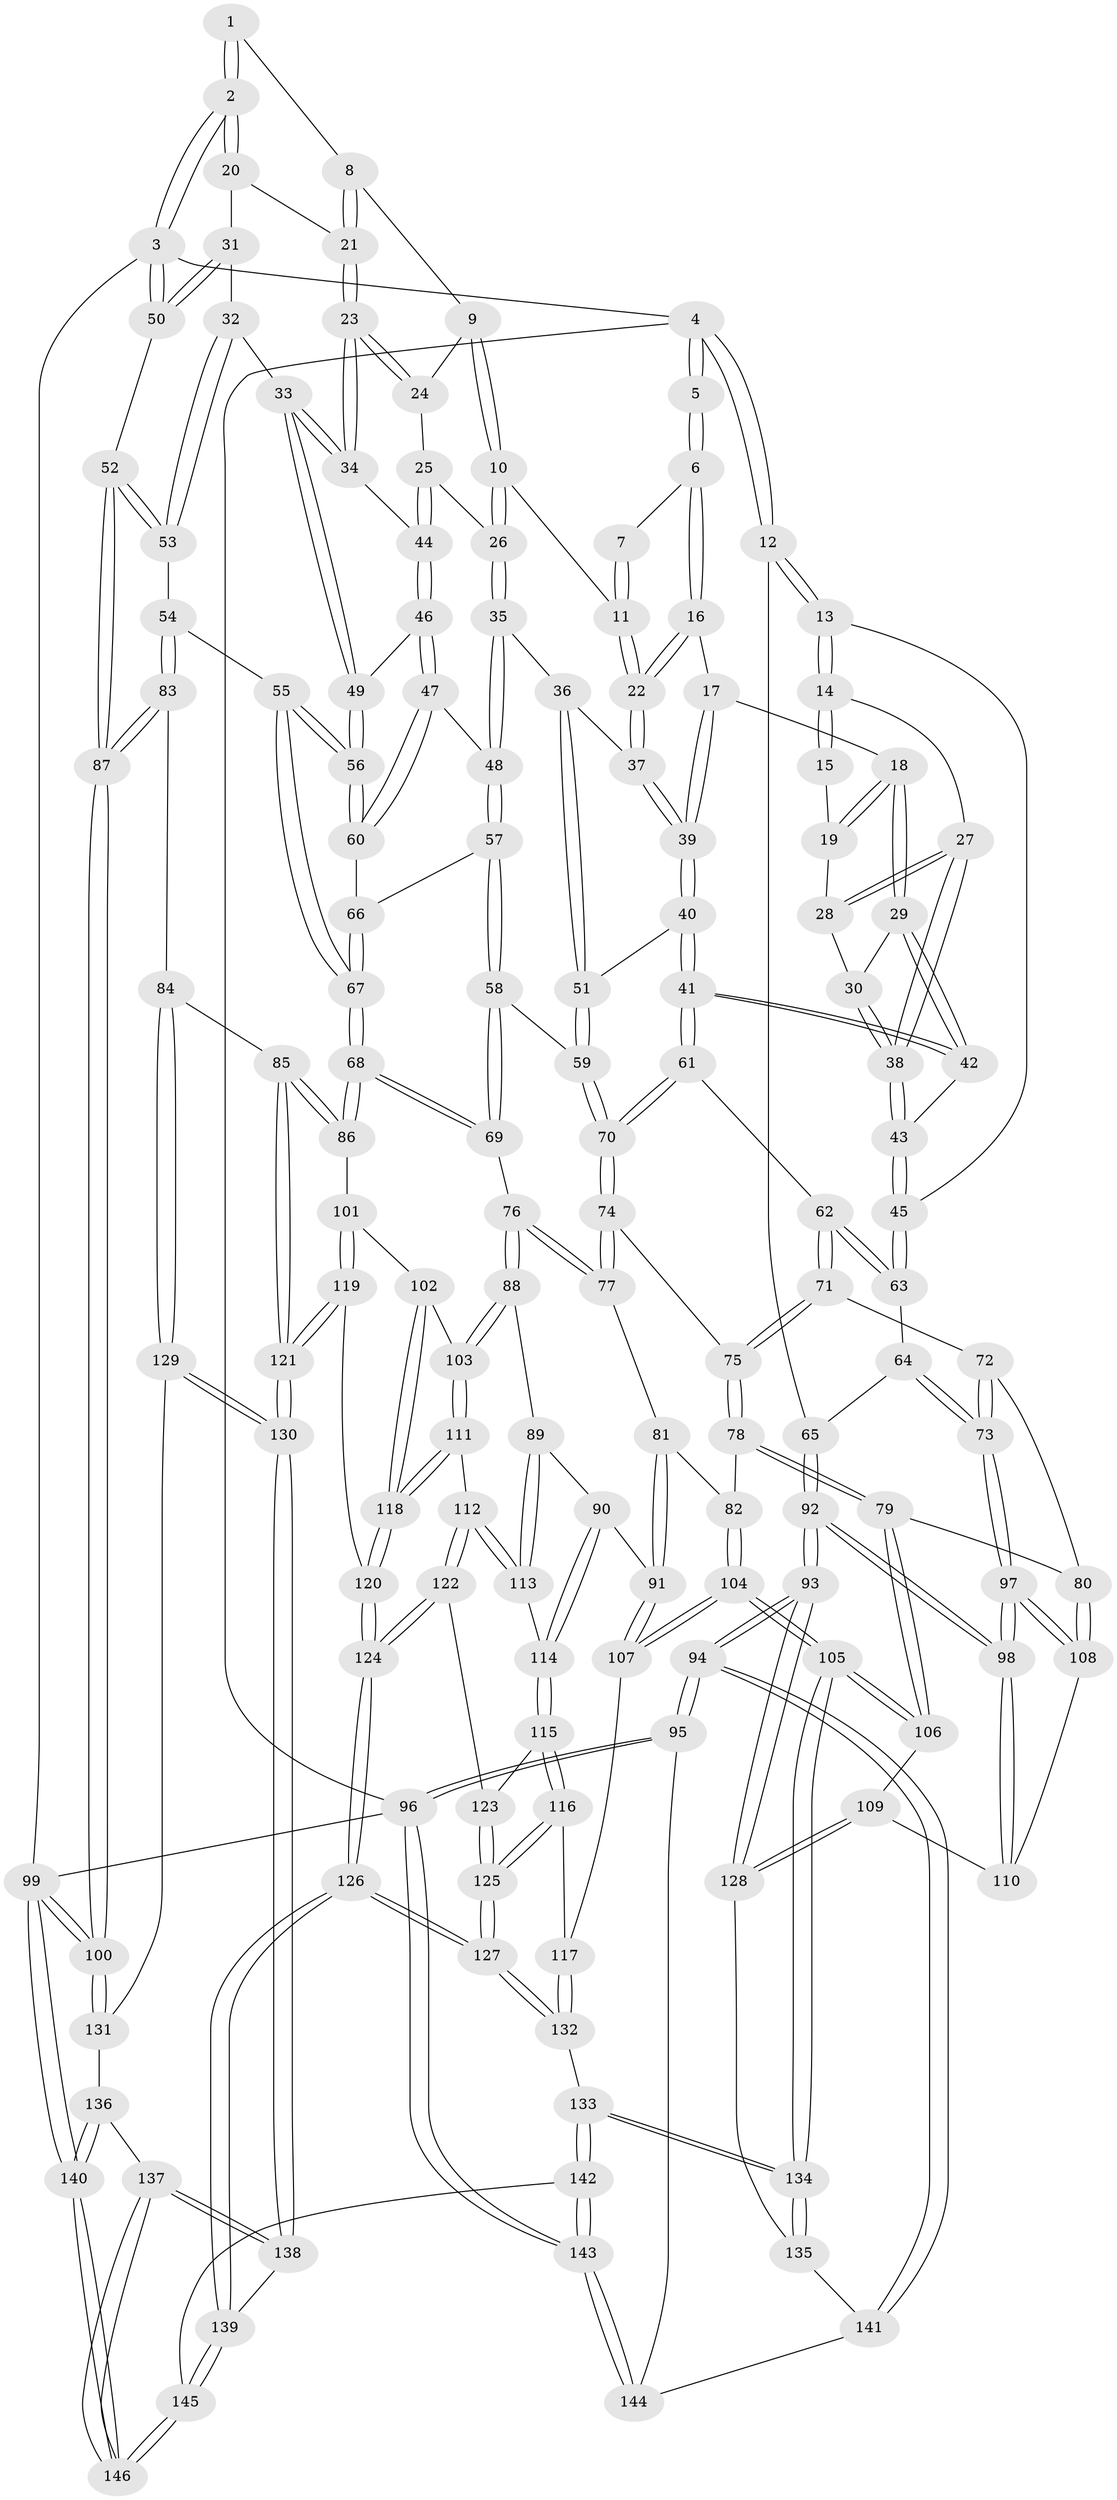 // Generated by graph-tools (version 1.1) at 2025/17/03/09/25 04:17:22]
// undirected, 146 vertices, 362 edges
graph export_dot {
graph [start="1"]
  node [color=gray90,style=filled];
  1 [pos="+0.7217826841171158+0"];
  2 [pos="+1+0"];
  3 [pos="+1+0"];
  4 [pos="+0+0"];
  5 [pos="+0.2094729503976748+0"];
  6 [pos="+0.33002869556991415+0"];
  7 [pos="+0.4592294961512867+0"];
  8 [pos="+0.6965935730593823+0"];
  9 [pos="+0.6675160469158925+0.009530486521869733"];
  10 [pos="+0.5805991107648731+0.0880512636054581"];
  11 [pos="+0.5627931638792548+0.07914223452644396"];
  12 [pos="+0+0.1543230802582812"];
  13 [pos="+0+0.13192472949770123"];
  14 [pos="+0.01655756995769396+0.10906873650377276"];
  15 [pos="+0.20407959154915217+0"];
  16 [pos="+0.366079084716227+0.0330441158749548"];
  17 [pos="+0.26693328567355457+0.11879288915011128"];
  18 [pos="+0.22134839766462436+0.12678027409289075"];
  19 [pos="+0.16143793138403822+0.0870716386111686"];
  20 [pos="+0.8626109031231203+0.07411630948802252"];
  21 [pos="+0.7960379458827801+0.09880573531166935"];
  22 [pos="+0.39503963042290724+0.07589686786344281"];
  23 [pos="+0.7708076219266574+0.14194598549530765"];
  24 [pos="+0.6961154673972025+0.09237192192989861"];
  25 [pos="+0.6502230908966611+0.1583672912698378"];
  26 [pos="+0.5921708178714509+0.16310148740117575"];
  27 [pos="+0.02584083263715609+0.11151999924244452"];
  28 [pos="+0.15140610995218623+0.0940914754827687"];
  29 [pos="+0.20713027846100351+0.16082504239785045"];
  30 [pos="+0.14365199557642838+0.15372410182195217"];
  31 [pos="+0.9034214162861476+0.21043268778758267"];
  32 [pos="+0.8827125134185523+0.22555196824022553"];
  33 [pos="+0.8515111078749378+0.22995101313039268"];
  34 [pos="+0.7691833401586394+0.17079718387430834"];
  35 [pos="+0.5537928096657724+0.23365501218569013"];
  36 [pos="+0.46733500065213784+0.21589994738089435"];
  37 [pos="+0.4128284544719641+0.1618956755250428"];
  38 [pos="+0.1246163577309143+0.19746117168194857"];
  39 [pos="+0.2850281139461135+0.26119547833984363"];
  40 [pos="+0.2685119912020827+0.2882638647809945"];
  41 [pos="+0.2514504407939939+0.2972557229640876"];
  42 [pos="+0.187048979360725+0.26466520653464104"];
  43 [pos="+0.14632305594893769+0.2604714465669563"];
  44 [pos="+0.7308823612512722+0.19290716915809272"];
  45 [pos="+0.11260342543985558+0.27735058512414407"];
  46 [pos="+0.7160380111139012+0.22919520411962846"];
  47 [pos="+0.668913725244471+0.2939869234746336"];
  48 [pos="+0.5598119823219756+0.24454209836234767"];
  49 [pos="+0.8073715034742905+0.29930489648113634"];
  50 [pos="+1+0.12719671252310763"];
  51 [pos="+0.40325027784491124+0.3312346197597895"];
  52 [pos="+1+0.368847265713778"];
  53 [pos="+0.949885827919072+0.41643889209386803"];
  54 [pos="+0.8696730402543336+0.4637211047046062"];
  55 [pos="+0.7686304742273736+0.42067667814064014"];
  56 [pos="+0.7657240903090339+0.4090599219220302"];
  57 [pos="+0.539476527390399+0.3286347077664668"];
  58 [pos="+0.4769003244420221+0.4272689799551923"];
  59 [pos="+0.4350585988834179+0.40320437444263163"];
  60 [pos="+0.6751831940417748+0.3062221446777508"];
  61 [pos="+0.24490705301748425+0.3880639736551947"];
  62 [pos="+0.130261720872534+0.4449988689234202"];
  63 [pos="+0.05095532149206397+0.34371304600781133"];
  64 [pos="+0.03372162643007729+0.34496504609098866"];
  65 [pos="+0+0.29636187398836905"];
  66 [pos="+0.6045779955274402+0.3734827132579555"];
  67 [pos="+0.6214284748514269+0.5232238223091255"];
  68 [pos="+0.6144930530448229+0.5301885506462564"];
  69 [pos="+0.5114540459689467+0.49677344387868944"];
  70 [pos="+0.2944827415423824+0.44917641085381566"];
  71 [pos="+0.12105871024554689+0.4847496317007016"];
  72 [pos="+0.09986889469802984+0.5028819444942649"];
  73 [pos="+0.006585307025293958+0.551892842340011"];
  74 [pos="+0.2945348093136586+0.4752299991106603"];
  75 [pos="+0.20719220337227587+0.5438011171384718"];
  76 [pos="+0.43817477599573007+0.5560087032991227"];
  77 [pos="+0.3379389909757728+0.5398591750979801"];
  78 [pos="+0.20770408287668757+0.5484071820217544"];
  79 [pos="+0.17248684611230375+0.6090502042830422"];
  80 [pos="+0.1502514827073953+0.6132290320856841"];
  81 [pos="+0.32413095462255787+0.563596141945101"];
  82 [pos="+0.2677116834420797+0.6051874239373214"];
  83 [pos="+0.8885619062287397+0.6157503624098306"];
  84 [pos="+0.8536836091981326+0.658315670152458"];
  85 [pos="+0.6764193474361063+0.6104057812333982"];
  86 [pos="+0.6230888127924648+0.5653856586635922"];
  87 [pos="+1+0.6784849419696046"];
  88 [pos="+0.4319034485926846+0.5975682742693378"];
  89 [pos="+0.42425966549127914+0.6176153868498582"];
  90 [pos="+0.3692323937650515+0.6456217959627917"];
  91 [pos="+0.3462220207692346+0.6509958347711747"];
  92 [pos="+0+0.6989481566325544"];
  93 [pos="+0+0.7094039698169241"];
  94 [pos="+0+0.7289444838915249"];
  95 [pos="+0+0.867767325599218"];
  96 [pos="+0+1"];
  97 [pos="+0+0.6339397315269591"];
  98 [pos="+0+0.641239039946888"];
  99 [pos="+1+1"];
  100 [pos="+1+0.7294375530422028"];
  101 [pos="+0.6179976156388539+0.5755457714424355"];
  102 [pos="+0.5613832854329622+0.6384802366489548"];
  103 [pos="+0.5108181522238926+0.6587777744214408"];
  104 [pos="+0.25704334747719493+0.6998460317148489"];
  105 [pos="+0.2555652175027714+0.7006014977342685"];
  106 [pos="+0.2533899408014973+0.7002723407991438"];
  107 [pos="+0.29319349498522107+0.7012835707766523"];
  108 [pos="+0.1500045428736982+0.613403360366449"];
  109 [pos="+0.17137499903666206+0.7178624288599094"];
  110 [pos="+0.1383863301772704+0.6888127241955027"];
  111 [pos="+0.4735816494406249+0.7060098464697705"];
  112 [pos="+0.467526573656108+0.7056060625875502"];
  113 [pos="+0.4359634697707071+0.664027970495754"];
  114 [pos="+0.3930394077469639+0.6986510332627803"];
  115 [pos="+0.3768670131685903+0.7307534331357399"];
  116 [pos="+0.358354099606663+0.736987799099202"];
  117 [pos="+0.3459556198621545+0.7366707967281744"];
  118 [pos="+0.5374741198510483+0.7517105103104734"];
  119 [pos="+0.6079984217341996+0.7706330645008534"];
  120 [pos="+0.5394247355782165+0.7552117833299191"];
  121 [pos="+0.7059361605550405+0.8507495806003901"];
  122 [pos="+0.43718973665613414+0.737576332080802"];
  123 [pos="+0.4327457298221865+0.7395432796141693"];
  124 [pos="+0.4934539897807244+0.8110371208582711"];
  125 [pos="+0.4171155483372293+0.8187983489199103"];
  126 [pos="+0.4532047343722752+0.9035712553736986"];
  127 [pos="+0.43106564730250313+0.89258844086353"];
  128 [pos="+0.13027679115402915+0.7793205760060045"];
  129 [pos="+0.8466671361800236+0.7044580149980674"];
  130 [pos="+0.7084006018925125+0.8541865104939225"];
  131 [pos="+0.8986281874095738+0.7581782384723436"];
  132 [pos="+0.3320703540186487+0.8795114953554809"];
  133 [pos="+0.2689932433941906+0.8929110607695034"];
  134 [pos="+0.24491823757094358+0.8748271511006606"];
  135 [pos="+0.17221813978065184+0.8682092978705308"];
  136 [pos="+0.9148207995748019+0.7942926860935593"];
  137 [pos="+0.7379848795554376+0.9321142041376251"];
  138 [pos="+0.7083814910883428+0.8819993788299761"];
  139 [pos="+0.46823449367145453+0.9230994337884476"];
  140 [pos="+1+1"];
  141 [pos="+0.1208160326069401+0.9014040201273229"];
  142 [pos="+0.23859608996047627+1"];
  143 [pos="+0.16442605913799202+1"];
  144 [pos="+0.10341351810560422+0.9736175648343305"];
  145 [pos="+0.4476225746857562+1"];
  146 [pos="+0.970192596134735+1"];
  1 -- 2;
  1 -- 2;
  1 -- 8;
  2 -- 3;
  2 -- 3;
  2 -- 20;
  2 -- 20;
  3 -- 4;
  3 -- 50;
  3 -- 50;
  3 -- 99;
  4 -- 5;
  4 -- 5;
  4 -- 12;
  4 -- 12;
  4 -- 96;
  5 -- 6;
  5 -- 6;
  6 -- 7;
  6 -- 16;
  6 -- 16;
  7 -- 11;
  7 -- 11;
  8 -- 9;
  8 -- 21;
  8 -- 21;
  9 -- 10;
  9 -- 10;
  9 -- 24;
  10 -- 11;
  10 -- 26;
  10 -- 26;
  11 -- 22;
  11 -- 22;
  12 -- 13;
  12 -- 13;
  12 -- 65;
  13 -- 14;
  13 -- 14;
  13 -- 45;
  14 -- 15;
  14 -- 15;
  14 -- 27;
  15 -- 19;
  16 -- 17;
  16 -- 22;
  16 -- 22;
  17 -- 18;
  17 -- 39;
  17 -- 39;
  18 -- 19;
  18 -- 19;
  18 -- 29;
  18 -- 29;
  19 -- 28;
  20 -- 21;
  20 -- 31;
  21 -- 23;
  21 -- 23;
  22 -- 37;
  22 -- 37;
  23 -- 24;
  23 -- 24;
  23 -- 34;
  23 -- 34;
  24 -- 25;
  25 -- 26;
  25 -- 44;
  25 -- 44;
  26 -- 35;
  26 -- 35;
  27 -- 28;
  27 -- 28;
  27 -- 38;
  27 -- 38;
  28 -- 30;
  29 -- 30;
  29 -- 42;
  29 -- 42;
  30 -- 38;
  30 -- 38;
  31 -- 32;
  31 -- 50;
  31 -- 50;
  32 -- 33;
  32 -- 53;
  32 -- 53;
  33 -- 34;
  33 -- 34;
  33 -- 49;
  33 -- 49;
  34 -- 44;
  35 -- 36;
  35 -- 48;
  35 -- 48;
  36 -- 37;
  36 -- 51;
  36 -- 51;
  37 -- 39;
  37 -- 39;
  38 -- 43;
  38 -- 43;
  39 -- 40;
  39 -- 40;
  40 -- 41;
  40 -- 41;
  40 -- 51;
  41 -- 42;
  41 -- 42;
  41 -- 61;
  41 -- 61;
  42 -- 43;
  43 -- 45;
  43 -- 45;
  44 -- 46;
  44 -- 46;
  45 -- 63;
  45 -- 63;
  46 -- 47;
  46 -- 47;
  46 -- 49;
  47 -- 48;
  47 -- 60;
  47 -- 60;
  48 -- 57;
  48 -- 57;
  49 -- 56;
  49 -- 56;
  50 -- 52;
  51 -- 59;
  51 -- 59;
  52 -- 53;
  52 -- 53;
  52 -- 87;
  52 -- 87;
  53 -- 54;
  54 -- 55;
  54 -- 83;
  54 -- 83;
  55 -- 56;
  55 -- 56;
  55 -- 67;
  55 -- 67;
  56 -- 60;
  56 -- 60;
  57 -- 58;
  57 -- 58;
  57 -- 66;
  58 -- 59;
  58 -- 69;
  58 -- 69;
  59 -- 70;
  59 -- 70;
  60 -- 66;
  61 -- 62;
  61 -- 70;
  61 -- 70;
  62 -- 63;
  62 -- 63;
  62 -- 71;
  62 -- 71;
  63 -- 64;
  64 -- 65;
  64 -- 73;
  64 -- 73;
  65 -- 92;
  65 -- 92;
  66 -- 67;
  66 -- 67;
  67 -- 68;
  67 -- 68;
  68 -- 69;
  68 -- 69;
  68 -- 86;
  68 -- 86;
  69 -- 76;
  70 -- 74;
  70 -- 74;
  71 -- 72;
  71 -- 75;
  71 -- 75;
  72 -- 73;
  72 -- 73;
  72 -- 80;
  73 -- 97;
  73 -- 97;
  74 -- 75;
  74 -- 77;
  74 -- 77;
  75 -- 78;
  75 -- 78;
  76 -- 77;
  76 -- 77;
  76 -- 88;
  76 -- 88;
  77 -- 81;
  78 -- 79;
  78 -- 79;
  78 -- 82;
  79 -- 80;
  79 -- 106;
  79 -- 106;
  80 -- 108;
  80 -- 108;
  81 -- 82;
  81 -- 91;
  81 -- 91;
  82 -- 104;
  82 -- 104;
  83 -- 84;
  83 -- 87;
  83 -- 87;
  84 -- 85;
  84 -- 129;
  84 -- 129;
  85 -- 86;
  85 -- 86;
  85 -- 121;
  85 -- 121;
  86 -- 101;
  87 -- 100;
  87 -- 100;
  88 -- 89;
  88 -- 103;
  88 -- 103;
  89 -- 90;
  89 -- 113;
  89 -- 113;
  90 -- 91;
  90 -- 114;
  90 -- 114;
  91 -- 107;
  91 -- 107;
  92 -- 93;
  92 -- 93;
  92 -- 98;
  92 -- 98;
  93 -- 94;
  93 -- 94;
  93 -- 128;
  93 -- 128;
  94 -- 95;
  94 -- 95;
  94 -- 141;
  94 -- 141;
  95 -- 96;
  95 -- 96;
  95 -- 144;
  96 -- 143;
  96 -- 143;
  96 -- 99;
  97 -- 98;
  97 -- 98;
  97 -- 108;
  97 -- 108;
  98 -- 110;
  98 -- 110;
  99 -- 100;
  99 -- 100;
  99 -- 140;
  99 -- 140;
  100 -- 131;
  100 -- 131;
  101 -- 102;
  101 -- 119;
  101 -- 119;
  102 -- 103;
  102 -- 118;
  102 -- 118;
  103 -- 111;
  103 -- 111;
  104 -- 105;
  104 -- 105;
  104 -- 107;
  104 -- 107;
  105 -- 106;
  105 -- 106;
  105 -- 134;
  105 -- 134;
  106 -- 109;
  107 -- 117;
  108 -- 110;
  109 -- 110;
  109 -- 128;
  109 -- 128;
  111 -- 112;
  111 -- 118;
  111 -- 118;
  112 -- 113;
  112 -- 113;
  112 -- 122;
  112 -- 122;
  113 -- 114;
  114 -- 115;
  114 -- 115;
  115 -- 116;
  115 -- 116;
  115 -- 123;
  116 -- 117;
  116 -- 125;
  116 -- 125;
  117 -- 132;
  117 -- 132;
  118 -- 120;
  118 -- 120;
  119 -- 120;
  119 -- 121;
  119 -- 121;
  120 -- 124;
  120 -- 124;
  121 -- 130;
  121 -- 130;
  122 -- 123;
  122 -- 124;
  122 -- 124;
  123 -- 125;
  123 -- 125;
  124 -- 126;
  124 -- 126;
  125 -- 127;
  125 -- 127;
  126 -- 127;
  126 -- 127;
  126 -- 139;
  126 -- 139;
  127 -- 132;
  127 -- 132;
  128 -- 135;
  129 -- 130;
  129 -- 130;
  129 -- 131;
  130 -- 138;
  130 -- 138;
  131 -- 136;
  132 -- 133;
  133 -- 134;
  133 -- 134;
  133 -- 142;
  133 -- 142;
  134 -- 135;
  134 -- 135;
  135 -- 141;
  136 -- 137;
  136 -- 140;
  136 -- 140;
  137 -- 138;
  137 -- 138;
  137 -- 146;
  137 -- 146;
  138 -- 139;
  139 -- 145;
  139 -- 145;
  140 -- 146;
  140 -- 146;
  141 -- 144;
  142 -- 143;
  142 -- 143;
  142 -- 145;
  143 -- 144;
  143 -- 144;
  145 -- 146;
  145 -- 146;
}

